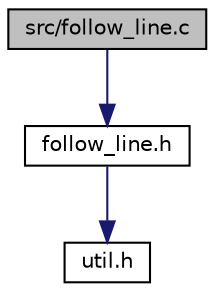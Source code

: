 digraph "src/follow_line.c"
{
 // LATEX_PDF_SIZE
  edge [fontname="Helvetica",fontsize="10",labelfontname="Helvetica",labelfontsize="10"];
  node [fontname="Helvetica",fontsize="10",shape=record];
  Node1 [label="src/follow_line.c",height=0.2,width=0.4,color="black", fillcolor="grey75", style="filled", fontcolor="black",tooltip="This file contains the functions used to move a point in a 2 diemsions."];
  Node1 -> Node2 [color="midnightblue",fontsize="10",style="solid",fontname="Helvetica"];
  Node2 [label="follow_line.h",height=0.2,width=0.4,color="black", fillcolor="white", style="filled",URL="$follow__line_8h.html",tooltip="This file contains the functions used to move a point in a 2 dimensions."];
  Node2 -> Node3 [color="midnightblue",fontsize="10",style="solid",fontname="Helvetica"];
  Node3 [label="util.h",height=0.2,width=0.4,color="black", fillcolor="white", style="filled",URL="$util_8h.html",tooltip="This file is for util type declaration."];
}

